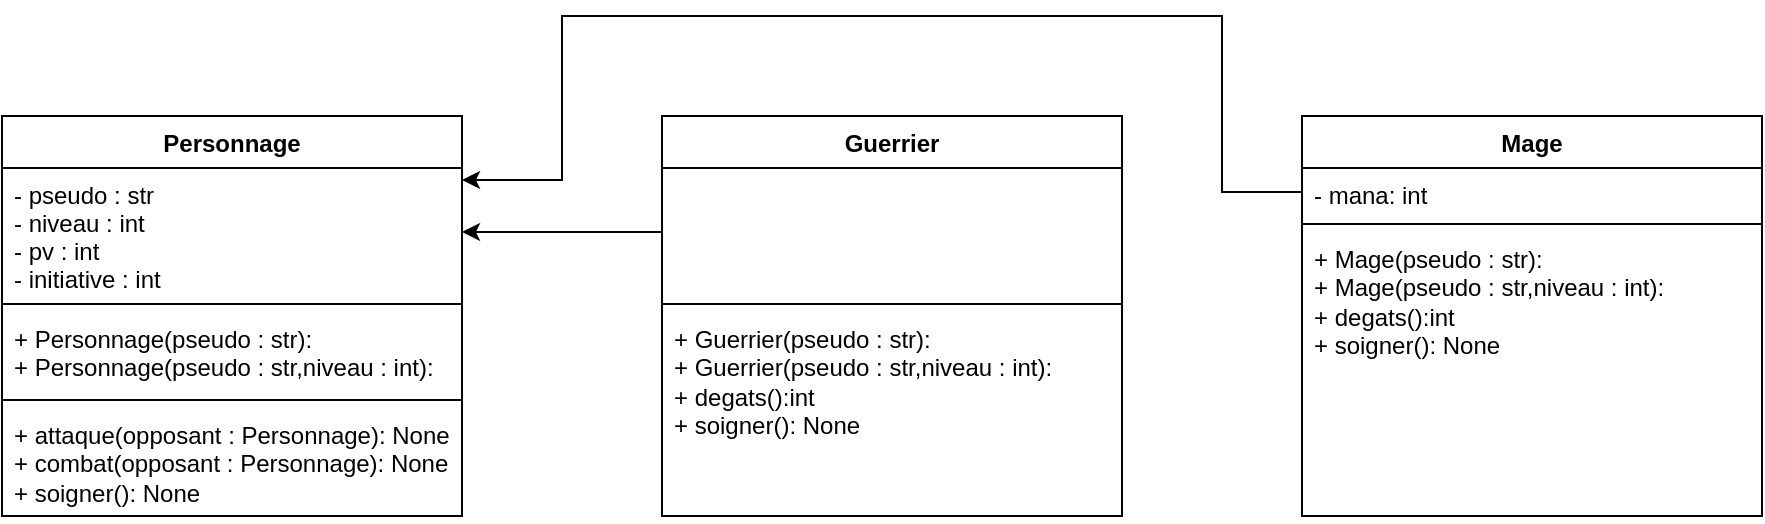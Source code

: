 <mxfile version="21.7.5" type="github">
  <diagram id="C5RBs43oDa-KdzZeNtuy" name="Page-1">
    <mxGraphModel dx="473" dy="880" grid="1" gridSize="10" guides="1" tooltips="1" connect="1" arrows="1" fold="1" page="1" pageScale="1" pageWidth="1400" pageHeight="800" math="0" shadow="0">
      <root>
        <mxCell id="WIyWlLk6GJQsqaUBKTNV-0" />
        <mxCell id="WIyWlLk6GJQsqaUBKTNV-1" parent="WIyWlLk6GJQsqaUBKTNV-0" />
        <mxCell id="zkfFHV4jXpPFQw0GAbJ--0" value="Personnage" style="swimlane;fontStyle=1;align=center;verticalAlign=top;childLayout=stackLayout;horizontal=1;startSize=26;horizontalStack=0;resizeParent=1;resizeLast=0;collapsible=1;marginBottom=0;rounded=0;shadow=0;strokeWidth=1;" parent="WIyWlLk6GJQsqaUBKTNV-1" vertex="1">
          <mxGeometry x="460" y="280" width="230" height="200" as="geometry">
            <mxRectangle x="230" y="140" width="160" height="26" as="alternateBounds" />
          </mxGeometry>
        </mxCell>
        <mxCell id="zkfFHV4jXpPFQw0GAbJ--1" value="- pseudo : str&#xa;- niveau : int&#xa;- pv : int&#xa;- initiative : int" style="text;align=left;verticalAlign=top;spacingLeft=4;spacingRight=4;overflow=hidden;rotatable=0;points=[[0,0.5],[1,0.5]];portConstraint=eastwest;" parent="zkfFHV4jXpPFQw0GAbJ--0" vertex="1">
          <mxGeometry y="26" width="230" height="64" as="geometry" />
        </mxCell>
        <mxCell id="SDVOzD0wj2H9p6kCYLqZ-0" value="" style="line;strokeWidth=1;fillColor=none;align=left;verticalAlign=middle;spacingTop=-1;spacingLeft=3;spacingRight=3;rotatable=0;labelPosition=right;points=[];portConstraint=eastwest;strokeColor=inherit;" parent="zkfFHV4jXpPFQw0GAbJ--0" vertex="1">
          <mxGeometry y="90" width="230" height="8" as="geometry" />
        </mxCell>
        <mxCell id="SDVOzD0wj2H9p6kCYLqZ-5" value="+ Personnage(pseudo : str):&lt;br&gt;+ Personnage(pseudo : str,niveau : int):" style="text;strokeColor=none;fillColor=none;align=left;verticalAlign=top;spacingLeft=4;spacingRight=4;overflow=hidden;rotatable=0;points=[[0,0.5],[1,0.5]];portConstraint=eastwest;whiteSpace=wrap;html=1;" parent="zkfFHV4jXpPFQw0GAbJ--0" vertex="1">
          <mxGeometry y="98" width="230" height="40" as="geometry" />
        </mxCell>
        <mxCell id="SDVOzD0wj2H9p6kCYLqZ-7" value="" style="line;strokeWidth=1;fillColor=none;align=left;verticalAlign=middle;spacingTop=-1;spacingLeft=3;spacingRight=3;rotatable=0;labelPosition=right;points=[];portConstraint=eastwest;strokeColor=inherit;" parent="zkfFHV4jXpPFQw0GAbJ--0" vertex="1">
          <mxGeometry y="138" width="230" height="8" as="geometry" />
        </mxCell>
        <mxCell id="SDVOzD0wj2H9p6kCYLqZ-8" value="+ attaque(opposant : Personnage): None&lt;br&gt;+ combat(opposant : Personnage): None&lt;br&gt;+ soigner(): None" style="text;strokeColor=none;fillColor=none;align=left;verticalAlign=top;spacingLeft=4;spacingRight=4;overflow=hidden;rotatable=0;points=[[0,0.5],[1,0.5]];portConstraint=eastwest;whiteSpace=wrap;html=1;" parent="zkfFHV4jXpPFQw0GAbJ--0" vertex="1">
          <mxGeometry y="146" width="230" height="54" as="geometry" />
        </mxCell>
        <mxCell id="Q3Nc1Ar1bOVxculH4W4y-0" value="Guerrier" style="swimlane;fontStyle=1;align=center;verticalAlign=top;childLayout=stackLayout;horizontal=1;startSize=26;horizontalStack=0;resizeParent=1;resizeLast=0;collapsible=1;marginBottom=0;rounded=0;shadow=0;strokeWidth=1;" vertex="1" parent="WIyWlLk6GJQsqaUBKTNV-1">
          <mxGeometry x="790" y="280" width="230" height="200" as="geometry">
            <mxRectangle x="230" y="140" width="160" height="26" as="alternateBounds" />
          </mxGeometry>
        </mxCell>
        <mxCell id="Q3Nc1Ar1bOVxculH4W4y-1" value=" " style="text;align=left;verticalAlign=top;spacingLeft=4;spacingRight=4;overflow=hidden;rotatable=0;points=[[0,0.5],[1,0.5]];portConstraint=eastwest;" vertex="1" parent="Q3Nc1Ar1bOVxculH4W4y-0">
          <mxGeometry y="26" width="230" height="64" as="geometry" />
        </mxCell>
        <mxCell id="Q3Nc1Ar1bOVxculH4W4y-2" value="" style="line;strokeWidth=1;fillColor=none;align=left;verticalAlign=middle;spacingTop=-1;spacingLeft=3;spacingRight=3;rotatable=0;labelPosition=right;points=[];portConstraint=eastwest;strokeColor=inherit;" vertex="1" parent="Q3Nc1Ar1bOVxculH4W4y-0">
          <mxGeometry y="90" width="230" height="8" as="geometry" />
        </mxCell>
        <mxCell id="Q3Nc1Ar1bOVxculH4W4y-3" value="+ Guerrier(pseudo : str):&lt;br&gt;+ Guerrier(pseudo : str,niveau : int):&lt;br&gt;+ degats():int&lt;br style=&quot;border-color: var(--border-color);&quot;&gt;+ soigner(): None" style="text;strokeColor=none;fillColor=none;align=left;verticalAlign=top;spacingLeft=4;spacingRight=4;overflow=hidden;rotatable=0;points=[[0,0.5],[1,0.5]];portConstraint=eastwest;whiteSpace=wrap;html=1;" vertex="1" parent="Q3Nc1Ar1bOVxculH4W4y-0">
          <mxGeometry y="98" width="230" height="72" as="geometry" />
        </mxCell>
        <mxCell id="Q3Nc1Ar1bOVxculH4W4y-7" style="edgeStyle=orthogonalEdgeStyle;rounded=0;orthogonalLoop=1;jettySize=auto;html=1;entryX=1;entryY=0.5;entryDx=0;entryDy=0;" edge="1" parent="WIyWlLk6GJQsqaUBKTNV-1" source="Q3Nc1Ar1bOVxculH4W4y-1" target="zkfFHV4jXpPFQw0GAbJ--1">
          <mxGeometry relative="1" as="geometry" />
        </mxCell>
        <mxCell id="Q3Nc1Ar1bOVxculH4W4y-8" value="Mage" style="swimlane;fontStyle=1;align=center;verticalAlign=top;childLayout=stackLayout;horizontal=1;startSize=26;horizontalStack=0;resizeParent=1;resizeLast=0;collapsible=1;marginBottom=0;rounded=0;shadow=0;strokeWidth=1;" vertex="1" parent="WIyWlLk6GJQsqaUBKTNV-1">
          <mxGeometry x="1110" y="280" width="230" height="200" as="geometry">
            <mxRectangle x="230" y="140" width="160" height="26" as="alternateBounds" />
          </mxGeometry>
        </mxCell>
        <mxCell id="Q3Nc1Ar1bOVxculH4W4y-9" value="- mana: int" style="text;align=left;verticalAlign=top;spacingLeft=4;spacingRight=4;overflow=hidden;rotatable=0;points=[[0,0.5],[1,0.5]];portConstraint=eastwest;" vertex="1" parent="Q3Nc1Ar1bOVxculH4W4y-8">
          <mxGeometry y="26" width="230" height="24" as="geometry" />
        </mxCell>
        <mxCell id="Q3Nc1Ar1bOVxculH4W4y-10" value="" style="line;strokeWidth=1;fillColor=none;align=left;verticalAlign=middle;spacingTop=-1;spacingLeft=3;spacingRight=3;rotatable=0;labelPosition=right;points=[];portConstraint=eastwest;strokeColor=inherit;" vertex="1" parent="Q3Nc1Ar1bOVxculH4W4y-8">
          <mxGeometry y="50" width="230" height="8" as="geometry" />
        </mxCell>
        <mxCell id="Q3Nc1Ar1bOVxculH4W4y-11" value="+ Mage(pseudo : str):&lt;br&gt;+ Mage(pseudo : str,niveau : int):&lt;br&gt;+ degats():int&lt;br style=&quot;border-color: var(--border-color);&quot;&gt;+ soigner(): None" style="text;strokeColor=none;fillColor=none;align=left;verticalAlign=top;spacingLeft=4;spacingRight=4;overflow=hidden;rotatable=0;points=[[0,0.5],[1,0.5]];portConstraint=eastwest;whiteSpace=wrap;html=1;" vertex="1" parent="Q3Nc1Ar1bOVxculH4W4y-8">
          <mxGeometry y="58" width="230" height="72" as="geometry" />
        </mxCell>
        <mxCell id="Q3Nc1Ar1bOVxculH4W4y-13" style="edgeStyle=orthogonalEdgeStyle;rounded=0;orthogonalLoop=1;jettySize=auto;html=1;exitX=0;exitY=0.5;exitDx=0;exitDy=0;" edge="1" parent="WIyWlLk6GJQsqaUBKTNV-1" source="Q3Nc1Ar1bOVxculH4W4y-9" target="zkfFHV4jXpPFQw0GAbJ--1">
          <mxGeometry relative="1" as="geometry">
            <Array as="points">
              <mxPoint x="1070" y="318" />
              <mxPoint x="1070" y="230" />
              <mxPoint x="740" y="230" />
              <mxPoint x="740" y="312" />
            </Array>
          </mxGeometry>
        </mxCell>
      </root>
    </mxGraphModel>
  </diagram>
</mxfile>

